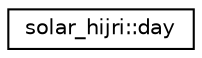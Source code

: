 digraph "Graphical Class Hierarchy"
{
 // LATEX_PDF_SIZE
  edge [fontname="Helvetica",fontsize="10",labelfontname="Helvetica",labelfontsize="10"];
  node [fontname="Helvetica",fontsize="10",shape=record];
  rankdir="LR";
  Node0 [label="solar_hijri::day",height=0.2,width=0.4,color="black", fillcolor="white", style="filled",URL="$classsolar__hijri_1_1day.html",tooltip=" "];
}
